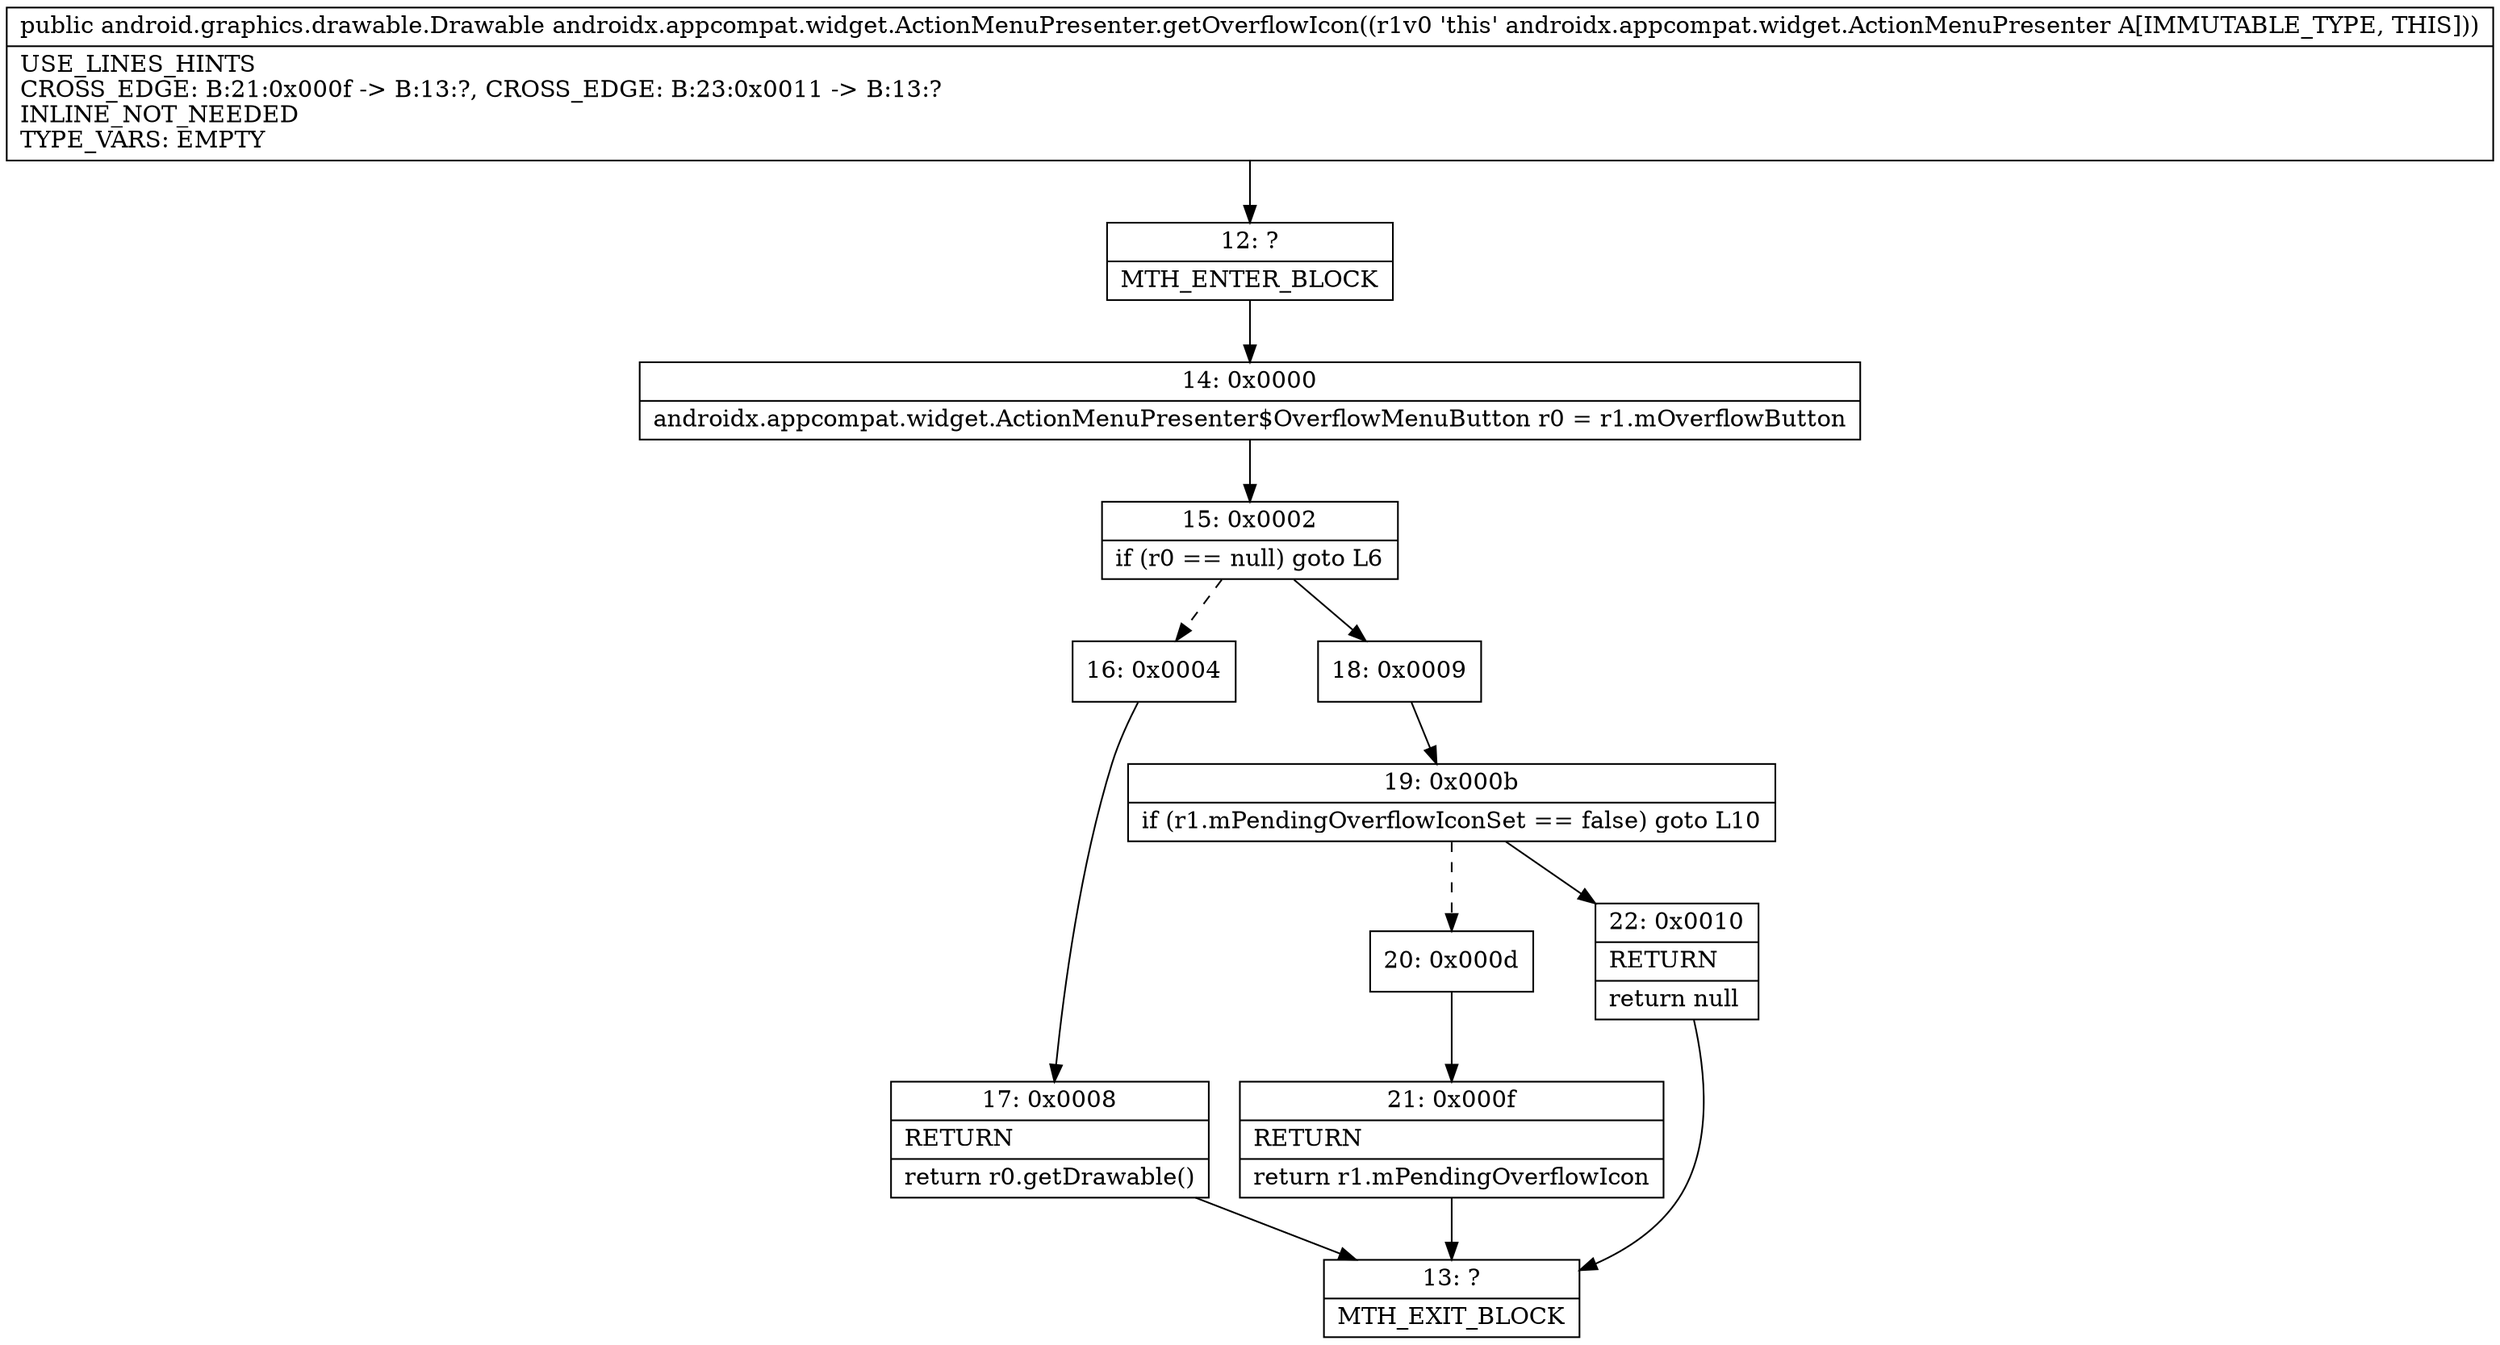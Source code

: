 digraph "CFG forandroidx.appcompat.widget.ActionMenuPresenter.getOverflowIcon()Landroid\/graphics\/drawable\/Drawable;" {
Node_12 [shape=record,label="{12\:\ ?|MTH_ENTER_BLOCK\l}"];
Node_14 [shape=record,label="{14\:\ 0x0000|androidx.appcompat.widget.ActionMenuPresenter$OverflowMenuButton r0 = r1.mOverflowButton\l}"];
Node_15 [shape=record,label="{15\:\ 0x0002|if (r0 == null) goto L6\l}"];
Node_16 [shape=record,label="{16\:\ 0x0004}"];
Node_17 [shape=record,label="{17\:\ 0x0008|RETURN\l|return r0.getDrawable()\l}"];
Node_13 [shape=record,label="{13\:\ ?|MTH_EXIT_BLOCK\l}"];
Node_18 [shape=record,label="{18\:\ 0x0009}"];
Node_19 [shape=record,label="{19\:\ 0x000b|if (r1.mPendingOverflowIconSet == false) goto L10\l}"];
Node_20 [shape=record,label="{20\:\ 0x000d}"];
Node_21 [shape=record,label="{21\:\ 0x000f|RETURN\l|return r1.mPendingOverflowIcon\l}"];
Node_22 [shape=record,label="{22\:\ 0x0010|RETURN\l|return null\l}"];
MethodNode[shape=record,label="{public android.graphics.drawable.Drawable androidx.appcompat.widget.ActionMenuPresenter.getOverflowIcon((r1v0 'this' androidx.appcompat.widget.ActionMenuPresenter A[IMMUTABLE_TYPE, THIS]))  | USE_LINES_HINTS\lCROSS_EDGE: B:21:0x000f \-\> B:13:?, CROSS_EDGE: B:23:0x0011 \-\> B:13:?\lINLINE_NOT_NEEDED\lTYPE_VARS: EMPTY\l}"];
MethodNode -> Node_12;Node_12 -> Node_14;
Node_14 -> Node_15;
Node_15 -> Node_16[style=dashed];
Node_15 -> Node_18;
Node_16 -> Node_17;
Node_17 -> Node_13;
Node_18 -> Node_19;
Node_19 -> Node_20[style=dashed];
Node_19 -> Node_22;
Node_20 -> Node_21;
Node_21 -> Node_13;
Node_22 -> Node_13;
}

